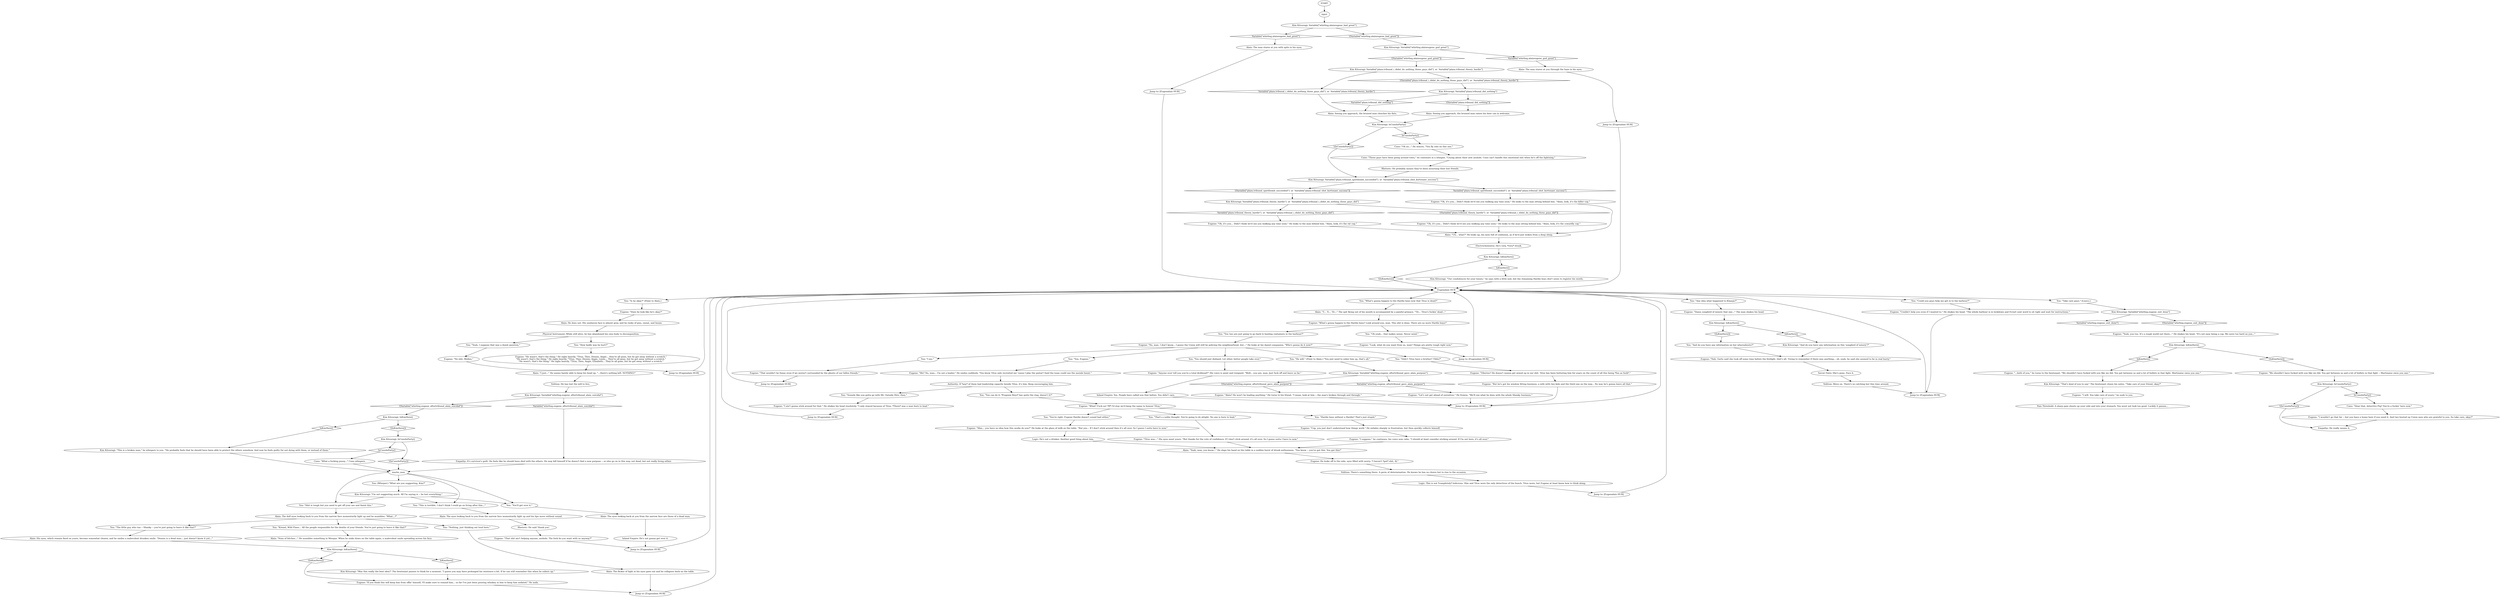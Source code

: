 # WHIRLING F1 / EUGENE AND ALAIN
# A dialogue with Eugene and Alain after Titus got killed in the Tribunal
# ==================================================
digraph G {
	  0 [label="START"];
	  1 [label="input"];
	  2 [label="Eugene: \"I wouldn't go that far -- but you have a home here if you need it. And two busted up Union men who are grateful to you. So take care, okay?\""];
	  4 [label="Inland Empire: He's not gonna get over it."];
	  5 [label="You: \"Could you guys help me get in to the harbour?\""];
	  6 [label="Jump to: [Eugenalain HUB]"];
	  7 [label="Kim Kitsuragi: \"Was this really the best idea?\" The lieutenant pauses to think for a moment. \"I guess you may have prolonged his existence a bit. If he can still remember this when he sobers up.\""];
	  8 [label="Alain: His eyes, which remain fixed on yours, become somewhat clearer, and he smiles a malevolent drunken smile. \"Dennis is a dead man... just doesn't know it yet...\""];
	  9 [label="You: \"You, Eugene.\""];
	  10 [label="Eugene: \"Anyone ever tell you you're a total dickhead?\" His voice is quiet and resigned. \"Well... you are, man. Just fuck off and leave us be.\""];
	  11 [label="Kim Kitsuragi: IsCunoInParty()"];
	  12 [label="IsCunoInParty()", shape=diamond];
	  13 [label="!(IsCunoInParty())", shape=diamond];
	  14 [label="Eugene: \"Yeah, you too. It's a rough world out there...\" He shakes his head. \"It's not easy being a cop. We were too hard on you...\""];
	  15 [label="You: \"What's gonna happen to the Hardie boys now that Titus is dead?\""];
	  16 [label="Alain: The eyes looking back at you from the narrow face are those of a dead man."];
	  17 [label="You: \"The little guy who ran -- Shanky -- you're just going to leave it like that?\""];
	  18 [label="Alain: Seeing you approach, the bruised man raises his beer can in welcome."];
	  19 [label="Cuno: \"Those guys have been going around town,\" he continues in a whisper, \"Crying about their new asshole. Cuno can't handle this emotional shit when he's off the lightning.\""];
	  20 [label="Eugene: \"Damn songbird of misery that one...\" The man shakes his head."];
	  21 [label="Kim Kitsuragi: IsKimHere()"];
	  22 [label="IsKimHere()", shape=diamond];
	  23 [label="!(IsKimHere())", shape=diamond];
	  24 [label="Alain: He does not. His unshaven face is almost grey, and he reeks of piss, sweat, and booze."];
	  25 [label="Alain: The eyes looking back to you from the narrow face momentarily light up and his lips move without sound."];
	  26 [label="You: (Whisper.) \"What are you suggesting, Kim?\""];
	  27 [label="Kim Kitsuragi: IsKimHere()"];
	  28 [label="IsKimHere()", shape=diamond];
	  29 [label="!(IsKimHere())", shape=diamond];
	  30 [label="You: \"You two are just going to go back to hauling containers in the harbour?\""];
	  31 [label="You: \"I am.\""];
	  32 [label="Eugene: \"Let's not get ahead of ourselves.\" He frowns. \"We'll see what he does with the whole Shanky business.\""];
	  33 [label="Eugene: He looks off to the side, eyes filled with worry. \"I haven't *got* shit, Al.\""];
	  34 [label="Eugene: \"I will. You take care of yours,\" he nods to you."];
	  35 [label="Eugene: \"Oh, it's you... Didn't think we'd see you walking any time soon.\" He looks to the man behind him. \"Alain, look, it's the rat cop.\""];
	  36 [label="Alain: \"Uh... what?\" He looks up, his eyes full of confusion, as if he'd just woken from a deep sleep."];
	  37 [label="Eugene: \"He wasn't, that's the thing.\" He sighs heavily. \"Titus, Theo, Dennis, Angie... they're all gone, but he got away without a scratch.\"\n\"He wasn't, that's the thing.\" He sighs heavily. \"Titus, Theo, Dennis, Angie, Lizzie... They're all gone, but he got away without a scratch.\"\n\"He wasn't, that's the thing.\" He sighs heavily. \"Titus, Theo, Angie, Elizabeth... They're all gone, but he got away without a scratch.\""];
	  38 [label="Empathy: It's survivor's guilt. He feels like he should have died with the others. He may kill himself if he doesn't find a new purpose -- or else go on in this way, not dead, but not really living either."];
	  39 [label="You: \"Oh yeah... that makes sense. Never mind.\""];
	  40 [label="Jump to: [Eugenalain HUB]"];
	  41 [label="Rhetoric: He probably means they've been mourning their lost friends."];
	  42 [label="Eugene: \"No shit, Mullen.\""];
	  43 [label="You: \"Shit is tough but you need to get off your ass and finish this.\""];
	  44 [label="You: \"Nothing, just thinking out loud here.\""];
	  45 [label="Eugene: \"What's gonna happen to the Hardie boys? Look around you, man. This shit is done. There are no more Hardie boys!\""];
	  46 [label="You: \"You can do it. *Eugenie Boys* has quite the ring, doesn't it?\""];
	  47 [label="Authority: If *any* of them had leadership capacity beside Titus, it's him. Keep encouraging him."];
	  48 [label="Electrochemistry: He's very, *very* drunk."];
	  49 [label="You: \"How badly was he hurt?\""];
	  50 [label="Kim Kitsuragi: IsKimHere()"];
	  51 [label="IsKimHere()", shape=diamond];
	  52 [label="!(IsKimHere())", shape=diamond];
	  53 [label="Eugene: \"That wouldn't be funny even if we weren't surrounded by the ghosts of our fallen friends.\""];
	  54 [label="Cuno: \"What a fucking pussy...\" Cuno whispers."];
	  55 [label="Kim Kitsuragi: Variable[\"whirling.eugene_aftertribunal_gave_alain_purpose\"]"];
	  56 [label="Variable[\"whirling.eugene_aftertribunal_gave_alain_purpose\"]", shape=diamond];
	  57 [label="!(Variable[\"whirling.eugene_aftertribunal_gave_alain_purpose\"])", shape=diamond];
	  58 [label="Volition: There's something there. A germ of determination. He knows he has no choice but to rise to the occasion."];
	  59 [label="Eugene: \"Oh, it's you... Didn't think we'd see you walking any time soon.\" He looks to the man sitting behind him. \"Alain, look, it's the cowardly cop.\""];
	  60 [label="Alain: \"Sons of bitches...\" He mumbles something in Mesque. When he sinks down on the table again, a malevolent smile spreading across his face."];
	  61 [label="Alain: \"T... Ti... Tit...\" The spit flying out of his mouth is accompanied by a painful grimace. \"Tit... Titus's fuckin' dead...\""];
	  62 [label="Eugene: \"Look, what do you want from us, man? Things are pretty tough right now.\""];
	  63 [label="Eugene: \"Nah. Garte said she took off some time before the firefight, that's all. Trying to remember if there was anything... oh, yeah, he said she seemed to be in real hurry.\""];
	  64 [label="Eugene: \"I suppose,\" he continues, his voice now calm, \"I should at least consider sticking around. If I'm not here, it's all over.\""];
	  65 [label="Alain: \"Yeah, man, you know...\" He slaps his hand on the table in a sudden burst of drunk enthusiasm. \"You know -- you've got this. You got this!\""];
	  66 [label="Volition: He has lost the will to live."];
	  67 [label="Jump to: [Eugenalain HUB]"];
	  68 [label="You: \"You should just disband. Let other, better people take over.\""];
	  69 [label="Eugene: \"Alain? He won't be leading anything.\" He turns to his friend. \"I mean, look at him -- the man's broken through and through.\""];
	  70 [label="You: \"Sounds like you gotta go with Mr. Outside Hire, then.\""];
	  71 [label="Eugene: \"I ain't gonna stick around for that.\" He shakes his head resolutely. \"I only stayed because of Titus. *There* was a man born to lead.\""];
	  72 [label="Jump to: [Eugenalain HUB]"];
	  73 [label="Eugene: \"We shouldn't have fucked with you like we did. You got between us and a lot of bullets in that fight -- Martinaise owes you one.\""];
	  74 [label="Cuno: \"Hear that, detective Pig? You're a fuckin' hero now.\""];
	  75 [label="Pain Threshold: A sharp pain shoots up your side and into your stomach. You must not look too good. Luckily it passes..."];
	  76 [label="Alain: \"I just...\" He seems barely able to keep his head up. \"...there's nothing left. NOTHING!\""];
	  77 [label="Kim Kitsuragi: \"This is a broken man,\" he whispers to you. \"He probably feels that he should have been able to protect the others somehow. And now he feels guilty for not dying with them, or instead of them.\""];
	  78 [label="macho_man"];
	  79 [label="Eugene: \"If you think this will keep him from offin' himself, I'll make sure to remind him... so far I've just been pouring whiskey in him to keep him sedated.\" He nods."];
	  80 [label="Eugene: \"Couldn't help you even if I wanted to.\" He shakes his head. \"The whole harbour is in lockdown and Evrart sent word to sit tight and wait for instructions.\""];
	  81 [label="Eugene: \"No, man. I don't know... I guess the Union will still be policing the neighbourhood, but...\" He looks at his dazed companion. \"Who's gonna do it now?\""];
	  82 [label="Jump to: [Eugenalain HUB]"];
	  83 [label="Kim Kitsuragi: IsCunoInParty()"];
	  84 [label="IsCunoInParty()", shape=diamond];
	  85 [label="!(IsCunoInParty())", shape=diamond];
	  86 [label="Kim Kitsuragi: \"Our condolences for your losses,\" he says with a little nod, but the remaining Hardie boys don't seem to register his words."];
	  87 [label="You: \"Is he okay?\" (Point to Alain.)"];
	  88 [label="Kim Kitsuragi: Variable[\"whirling.eugene_aftertribunal_alain_suicidal\"]"];
	  89 [label="Variable[\"whirling.eugene_aftertribunal_alain_suicidal\"]", shape=diamond];
	  90 [label="!(Variable[\"whirling.eugene_aftertribunal_alain_suicidal\"])", shape=diamond];
	  91 [label="Kim Kitsuragi: \"And do you have any information on this 'songbird of misery'?\""];
	  92 [label="You: \"Krenel, Wild Pines... All the people responsible for the deaths of your friends. You're just going to leave it like that?\""];
	  93 [label="Eugene: \"Oh, it's you... Didn't think we'd see you walking any time soon.\" He looks to the man sitting behind him. \"Alain, look, it's the killer cop.\""];
	  94 [label="You: \"Any idea what happened to Klaasje?\""];
	  95 [label="You: \"You'll get over it.\""];
	  96 [label="Kim Kitsuragi: \"I'm not suggesting much. All I'm saying is -- he lost everything.\""];
	  97 [label="Eugene: \"Tiberius? He doesn't wanna get mixed up in our shit. Titus has been buttering him for years on the count of all this being *fun as fuck*.\""];
	  98 [label="Jump to: [Eugenalain HUB]"];
	  99 [label="You: \"Hardie boys without a Hardie? That's just stupid.\""];
	  100 [label="Volition: Move on. There's no catching her this time around."];
	  101 [label="Empathy: He really means it."];
	  102 [label="Jump to: [Eugenalain HUB]"];
	  103 [label="You: \"This is terrible. I don't think I could go on living after this...\""];
	  104 [label="You: \"He will.\" (Point to Alain.) \"You just need to sober him up, that's all.\""];
	  105 [label="Eugene: \"Man... you have no idea how this works do you?\" He looks at the glass of milk on the table. \"But yes... If I don't stick around then it's all over. So I guess I sorta have to now.\""];
	  106 [label="Eugene: \"Cop, you just don't understand how things work.\" He exhales sharply in frustration, but then quickly collects himself."];
	  107 [label="Kim Kitsuragi: Variable[\"whirling.alaineugene_gud_greet\"]"];
	  108 [label="Variable[\"whirling.alaineugene_gud_greet\"]", shape=diamond];
	  109 [label="!(Variable[\"whirling.alaineugene_gud_greet\"])", shape=diamond];
	  110 [label="Kim Kitsuragi: Variable[\"whirling.alaineugene_bad_greet\"]"];
	  111 [label="Variable[\"whirling.alaineugene_bad_greet\"]", shape=diamond];
	  112 [label="!(Variable[\"whirling.alaineugene_bad_greet\"])", shape=diamond];
	  113 [label="Alain: The man stares at you through the haze in his eyes."];
	  114 [label="Logic: He's not a drinker. Another good thing about him."];
	  115 [label="You: \"Yeah, I suppose that was a dumb question.\""];
	  116 [label="Eugene: \"But he's got his window fitting business, a wife with two kids and the third one on the way... No way he's gonna leave all that.\""];
	  117 [label="You: \"You're right, Eugene Hardie doesn't sound bad either.\""];
	  118 [label="Kim Kitsuragi: Variable[\"plaza.tribunal_did_nothing\"]"];
	  119 [label="Variable[\"plaza.tribunal_did_nothing\"]", shape=diamond];
	  120 [label="!(Variable[\"plaza.tribunal_did_nothing\"])", shape=diamond];
	  121 [label="Savoir Faire: She's gone. Face it."];
	  122 [label="Eugene: \"...both of you,\" he turns to the lieutenant. \"We shouldn't have fucked with you like we did. You got between us and a lot of bullets in that fight. Martinaise owes you one.\""];
	  123 [label="Eugene: \"Does he look like he's okay?\""];
	  124 [label="Physical Instrument: While still alive, he has abandoned his own body to decomposition."];
	  125 [label="Rhetoric: He said 'thank you'."];
	  126 [label="Alain: The flicker of light in his eyes goes out and he collapses back on the table."];
	  127 [label="Jump to: [Eugenalain HUB]"];
	  128 [label="Eugene: \"Me? No, man... I'm not a leader.\" He smiles suddenly. \"You know Titus only recruited me 'cause I play the guitar? Said the team could use the morale boost.\""];
	  129 [label="You: \"Didn't Titus have a brother? Tibbs?\""];
	  130 [label="Kim Kitsuragi: Variable[\"plaza.tribunal_i_didnt_do_nothing_those_guys_did\"]  or  Variable[\"plaza.tribunal_theory_hardie\"]"];
	  131 [label="Variable[\"plaza.tribunal_i_didnt_do_nothing_those_guys_did\"]  or  Variable[\"plaza.tribunal_theory_hardie\"]", shape=diamond];
	  132 [label="!(Variable[\"plaza.tribunal_i_didnt_do_nothing_those_guys_did\"]  or  Variable[\"plaza.tribunal_theory_hardie\"])", shape=diamond];
	  133 [label="Kim Kitsuragi: Variable[\"plaza.tribunal_spiritbomb_succeeded\"]  or  Variable[\"plaza.tribunal_shot_kortenaer_success\"]"];
	  134 [label="Variable[\"plaza.tribunal_spiritbomb_succeeded\"]  or  Variable[\"plaza.tribunal_shot_kortenaer_success\"]", shape=diamond];
	  135 [label="!(Variable[\"plaza.tribunal_spiritbomb_succeeded\"]  or  Variable[\"plaza.tribunal_shot_kortenaer_success\"])", shape=diamond];
	  136 [label="Kim Kitsuragi: IsKimHere()"];
	  137 [label="IsKimHere()", shape=diamond];
	  138 [label="!(IsKimHere())", shape=diamond];
	  139 [label="Kim Kitsuragi: \"That's kind of you to say.\" The lieutenant closes his notes. \"Take care of your friend, okay?\""];
	  140 [label="Kim Kitsuragi: IsKimHere()"];
	  141 [label="IsKimHere()", shape=diamond];
	  142 [label="!(IsKimHere())", shape=diamond];
	  143 [label="Eugene: \"What? Fuck no! *If* I'd stay we'd keep the name to honour Titus.\""];
	  144 [label="Eugene: \"Titus was...\" His eyes meet yours. \"But thanks for the vote of confidence. If I don't stick around, it's all over. So I guess sorta I have to now.\""];
	  145 [label="Cuno: \"Oh no...\" He winces. \"You fly solo on this one.\""];
	  146 [label="Kim Kitsuragi: Variable[\"plaza.tribunal_theory_hardie\"]  or  Variable[\"plaza.tribunal_i_didnt_do_nothing_those_guys_did\"]"];
	  147 [label="Variable[\"plaza.tribunal_theory_hardie\"]  or  Variable[\"plaza.tribunal_i_didnt_do_nothing_those_guys_did\"]", shape=diamond];
	  148 [label="!(Variable[\"plaza.tribunal_theory_hardie\"]  or  Variable[\"plaza.tribunal_i_didnt_do_nothing_those_guys_did\"])", shape=diamond];
	  149 [label="Logic: This is not *completely* ludicrous. Him and Titus were the only detectives of the bunch. Titus more, but Eugene at least knew how to think along."];
	  150 [label="Kim Kitsuragi: IsCunoInParty()"];
	  151 [label="IsCunoInParty()", shape=diamond];
	  152 [label="!(IsCunoInParty())", shape=diamond];
	  153 [label="Kim Kitsuragi: Variable[\"whirling.eugene_exit_done\"]"];
	  154 [label="Variable[\"whirling.eugene_exit_done\"]", shape=diamond];
	  155 [label="!(Variable[\"whirling.eugene_exit_done\"])", shape=diamond];
	  156 [label="Eugenalain HUB"];
	  157 [label="Jump to: [Eugenalain HUB]"];
	  158 [label="You: \"That's a noble thought. You're going to do alright. No one is born to lead.\""];
	  159 [label="Jump to: [Eugenalain HUB]"];
	  160 [label="Eugene: \"That shit ain't helping anyone, asshole. The fuck do you want with us anyway?\""];
	  161 [label="Alain: The man stares at you with spite in his eyes."];
	  162 [label="Jump to: [Eugenalain HUB]"];
	  163 [label="You: \"And do you have any information on her whereabouts?\""];
	  164 [label="Inland Empire: Yes. People have called you that before. You didn't care."];
	  165 [label="You: \"Take care guys.\" [Leave.]"];
	  166 [label="Alain: The dull eyes looking back to you from the narrow face momentarily light up and he mumbles: \"What...?\""];
	  167 [label="Alain: Seeing you approach, the bruised man clenches his fists."];
	  0 -> 1
	  1 -> 110
	  2 -> 101
	  4 -> 6
	  5 -> 80
	  6 -> 156
	  7 -> 79
	  8 -> 27
	  9 -> 128
	  10 -> 164
	  11 -> 12
	  11 -> 13
	  12 -> 54
	  13 -> 78
	  14 -> 136
	  15 -> 61
	  16 -> 4
	  17 -> 8
	  18 -> 83
	  19 -> 41
	  20 -> 21
	  21 -> 22
	  21 -> 23
	  22 -> 91
	  23 -> 163
	  24 -> 124
	  25 -> 125
	  26 -> 96
	  27 -> 28
	  27 -> 29
	  28 -> 7
	  29 -> 79
	  30 -> 81
	  31 -> 53
	  32 -> 82
	  33 -> 58
	  34 -> 75
	  35 -> 36
	  36 -> 48
	  37 -> 76
	  38 -> 78
	  39 -> 62
	  40 -> 156
	  41 -> 133
	  42 -> 102
	  43 -> 166
	  44 -> 126
	  45 -> 30
	  45 -> 39
	  46 -> 143
	  47 -> 70
	  47 -> 46
	  48 -> 140
	  49 -> 37
	  50 -> 51
	  50 -> 52
	  51 -> 77
	  52 -> 11
	  53 -> 159
	  54 -> 78
	  55 -> 56
	  55 -> 57
	  56 -> 32
	  57 -> 69
	  58 -> 149
	  59 -> 36
	  60 -> 27
	  61 -> 45
	  62 -> 127
	  63 -> 121
	  64 -> 65
	  65 -> 33
	  66 -> 88
	  67 -> 156
	  68 -> 10
	  69 -> 82
	  70 -> 71
	  71 -> 40
	  72 -> 156
	  73 -> 150
	  74 -> 2
	  76 -> 66
	  77 -> 78
	  78 -> 26
	  78 -> 43
	  78 -> 95
	  78 -> 103
	  79 -> 157
	  80 -> 67
	  81 -> 129
	  81 -> 68
	  81 -> 104
	  81 -> 9
	  81 -> 31
	  82 -> 156
	  83 -> 84
	  83 -> 85
	  84 -> 145
	  85 -> 133
	  86 -> 156
	  87 -> 123
	  88 -> 89
	  88 -> 90
	  89 -> 38
	  90 -> 50
	  91 -> 63
	  92 -> 60
	  93 -> 36
	  94 -> 20
	  95 -> 16
	  96 -> 43
	  96 -> 95
	  96 -> 103
	  97 -> 116
	  98 -> 156
	  99 -> 106
	  100 -> 67
	  102 -> 156
	  103 -> 25
	  104 -> 55
	  105 -> 114
	  106 -> 64
	  107 -> 108
	  107 -> 109
	  108 -> 113
	  109 -> 130
	  110 -> 112
	  110 -> 111
	  111 -> 161
	  112 -> 107
	  113 -> 162
	  114 -> 65
	  115 -> 42
	  116 -> 82
	  117 -> 105
	  118 -> 120
	  118 -> 119
	  119 -> 167
	  120 -> 18
	  121 -> 100
	  122 -> 139
	  123 -> 24
	  124 -> 49
	  124 -> 115
	  125 -> 160
	  126 -> 157
	  127 -> 156
	  128 -> 47
	  129 -> 97
	  130 -> 131
	  130 -> 132
	  131 -> 167
	  132 -> 118
	  133 -> 134
	  133 -> 135
	  134 -> 93
	  135 -> 146
	  136 -> 137
	  136 -> 138
	  137 -> 122
	  138 -> 73
	  139 -> 34
	  140 -> 141
	  140 -> 142
	  141 -> 86
	  142 -> 156
	  143 -> 99
	  143 -> 117
	  143 -> 158
	  144 -> 65
	  145 -> 19
	  146 -> 147
	  146 -> 148
	  147 -> 35
	  148 -> 59
	  149 -> 98
	  150 -> 152
	  150 -> 151
	  151 -> 74
	  152 -> 101
	  153 -> 154
	  153 -> 155
	  155 -> 14
	  156 -> 165
	  156 -> 5
	  156 -> 15
	  156 -> 87
	  156 -> 94
	  157 -> 156
	  158 -> 144
	  159 -> 156
	  160 -> 6
	  161 -> 72
	  162 -> 156
	  163 -> 63
	  164 -> 82
	  165 -> 153
	  166 -> 17
	  166 -> 92
	  166 -> 44
	  167 -> 83
}

